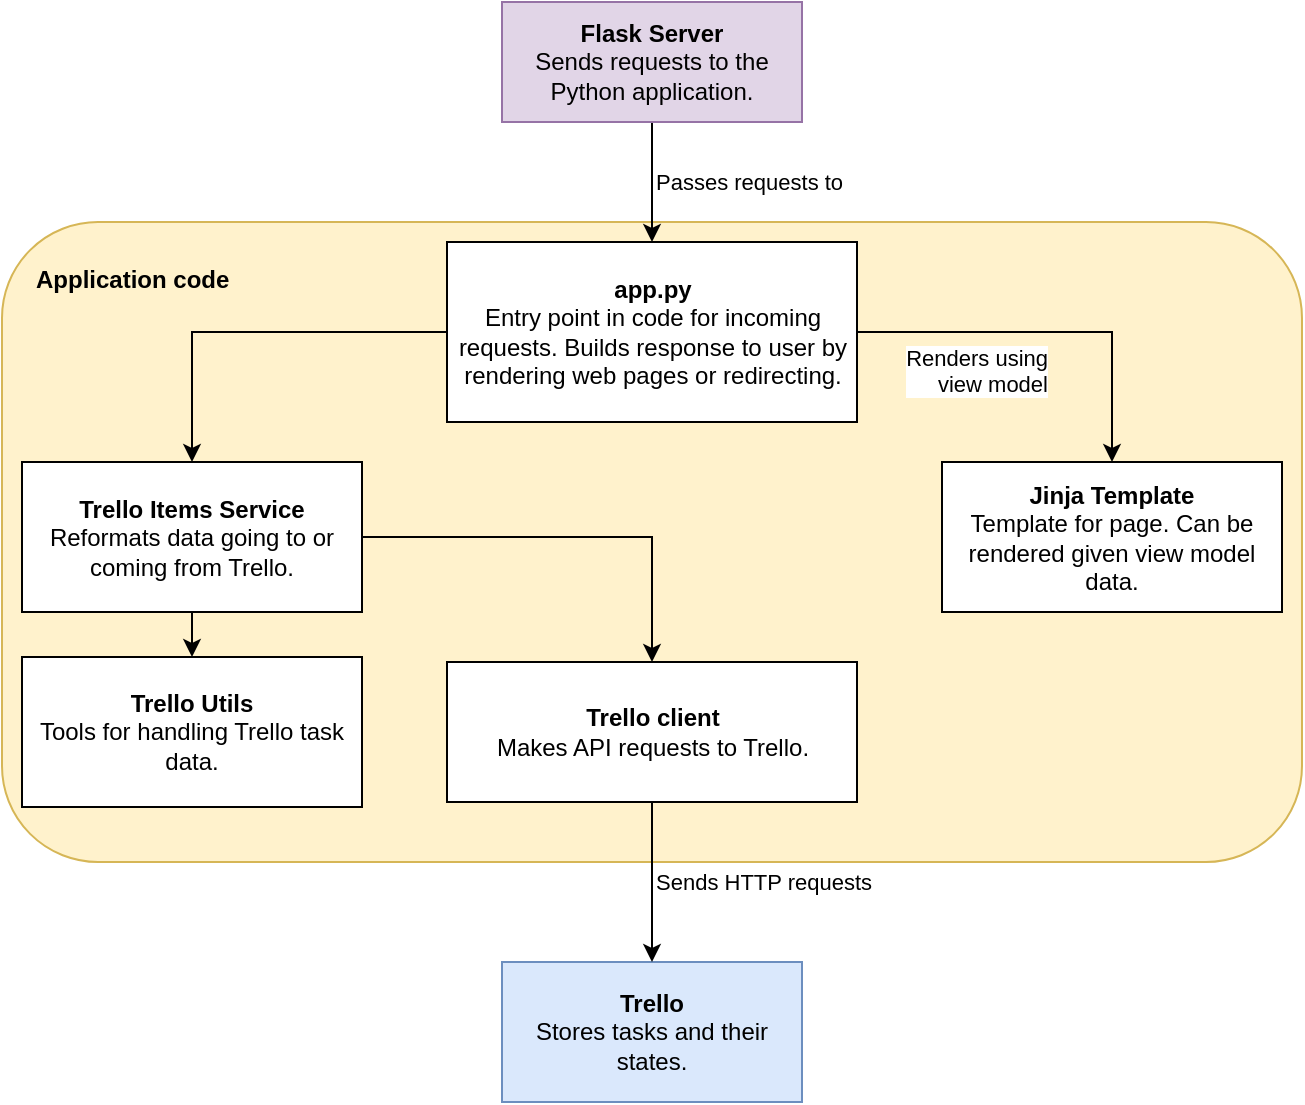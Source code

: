 <mxfile version="24.6.4" type="device">
  <diagram name="Page-1" id="0PycMk9thyyUhH5SyRL8">
    <mxGraphModel dx="1050" dy="618" grid="1" gridSize="10" guides="1" tooltips="1" connect="1" arrows="1" fold="1" page="1" pageScale="1" pageWidth="850" pageHeight="1100" math="0" shadow="0">
      <root>
        <mxCell id="0" />
        <mxCell id="1" parent="0" />
        <mxCell id="aFKmT2xun2jeYw1U3Rap-22" value="&lt;b&gt;Application code&lt;/b&gt;" style="rounded=1;whiteSpace=wrap;html=1;labelBackgroundColor=none;fillColor=#fff2cc;align=left;verticalAlign=top;spacingTop=15;spacingLeft=15;strokeColor=#d6b656;" parent="1" vertex="1">
          <mxGeometry x="100" y="110" width="650" height="320" as="geometry" />
        </mxCell>
        <mxCell id="aFKmT2xun2jeYw1U3Rap-10" value="&lt;div&gt;&lt;b&gt;Trello&lt;/b&gt;&lt;/div&gt;&lt;div&gt;Stores tasks and their states.&lt;/div&gt;" style="rounded=0;whiteSpace=wrap;html=1;fillColor=#dae8fc;strokeColor=#6c8ebf;" parent="1" vertex="1">
          <mxGeometry x="350" y="480" width="150" height="70" as="geometry" />
        </mxCell>
        <mxCell id="Rni_juSJ_0mf1MY1BiSX-20" value="Passes requests to" style="edgeStyle=orthogonalEdgeStyle;rounded=0;orthogonalLoop=1;jettySize=auto;html=1;exitX=0.5;exitY=1;exitDx=0;exitDy=0;labelPosition=right;verticalLabelPosition=middle;align=left;verticalAlign=middle;" edge="1" parent="1" source="aFKmT2xun2jeYw1U3Rap-13" target="Rni_juSJ_0mf1MY1BiSX-1">
          <mxGeometry relative="1" as="geometry" />
        </mxCell>
        <mxCell id="aFKmT2xun2jeYw1U3Rap-13" value="&lt;b&gt;Flask Server&lt;/b&gt;&lt;div&gt;Sends requests to the Python application.&lt;/div&gt;" style="rounded=0;whiteSpace=wrap;html=1;fillColor=#e1d5e7;strokeColor=#9673a6;" parent="1" vertex="1">
          <mxGeometry x="350" width="150" height="60" as="geometry" />
        </mxCell>
        <mxCell id="Rni_juSJ_0mf1MY1BiSX-3" value="Renders using&lt;div&gt;view model&lt;/div&gt;" style="edgeStyle=orthogonalEdgeStyle;rounded=0;orthogonalLoop=1;jettySize=auto;html=1;entryX=0.5;entryY=0;entryDx=0;entryDy=0;labelPosition=left;verticalLabelPosition=bottom;align=right;verticalAlign=top;" edge="1" parent="1" source="Rni_juSJ_0mf1MY1BiSX-1" target="Rni_juSJ_0mf1MY1BiSX-2">
          <mxGeometry relative="1" as="geometry" />
        </mxCell>
        <mxCell id="Rni_juSJ_0mf1MY1BiSX-6" value="" style="edgeStyle=orthogonalEdgeStyle;rounded=0;orthogonalLoop=1;jettySize=auto;html=1;entryX=0.5;entryY=0;entryDx=0;entryDy=0;labelPosition=right;verticalLabelPosition=bottom;align=left;verticalAlign=top;" edge="1" parent="1" source="Rni_juSJ_0mf1MY1BiSX-1" target="Rni_juSJ_0mf1MY1BiSX-4">
          <mxGeometry relative="1" as="geometry" />
        </mxCell>
        <mxCell id="Rni_juSJ_0mf1MY1BiSX-1" value="&lt;div&gt;&lt;b&gt;app.py&lt;/b&gt;&lt;/div&gt;&lt;div&gt;Entry point in code for incoming requests. Builds response to user by rendering web pages or redirecting.&lt;/div&gt;" style="rounded=0;whiteSpace=wrap;html=1;" vertex="1" parent="1">
          <mxGeometry x="322.5" y="120" width="205" height="90" as="geometry" />
        </mxCell>
        <mxCell id="Rni_juSJ_0mf1MY1BiSX-2" value="&lt;div&gt;&lt;span style=&quot;background-color: initial;&quot;&gt;&lt;b&gt;Jinja Template&lt;/b&gt;&lt;/span&gt;&lt;/div&gt;&lt;div&gt;Template for page. Can be rendered given view model data.&lt;/div&gt;" style="rounded=0;whiteSpace=wrap;html=1;" vertex="1" parent="1">
          <mxGeometry x="570" y="230" width="170" height="75" as="geometry" />
        </mxCell>
        <mxCell id="Rni_juSJ_0mf1MY1BiSX-13" style="edgeStyle=orthogonalEdgeStyle;rounded=0;orthogonalLoop=1;jettySize=auto;html=1;entryX=0.5;entryY=0;entryDx=0;entryDy=0;" edge="1" parent="1" source="Rni_juSJ_0mf1MY1BiSX-4" target="Rni_juSJ_0mf1MY1BiSX-12">
          <mxGeometry relative="1" as="geometry" />
        </mxCell>
        <mxCell id="Rni_juSJ_0mf1MY1BiSX-18" style="edgeStyle=orthogonalEdgeStyle;rounded=0;orthogonalLoop=1;jettySize=auto;html=1;entryX=0.5;entryY=0;entryDx=0;entryDy=0;" edge="1" parent="1" source="Rni_juSJ_0mf1MY1BiSX-4" target="Rni_juSJ_0mf1MY1BiSX-5">
          <mxGeometry relative="1" as="geometry" />
        </mxCell>
        <mxCell id="Rni_juSJ_0mf1MY1BiSX-4" value="&lt;div&gt;&lt;span style=&quot;background-color: initial;&quot;&gt;&lt;b&gt;Trello Items Service&lt;/b&gt;&lt;/span&gt;&lt;/div&gt;&lt;div&gt;Reformats data going to or coming from Trello.&lt;/div&gt;" style="rounded=0;whiteSpace=wrap;html=1;" vertex="1" parent="1">
          <mxGeometry x="110" y="230" width="170" height="75" as="geometry" />
        </mxCell>
        <mxCell id="Rni_juSJ_0mf1MY1BiSX-21" value="Sends HTTP requests" style="edgeStyle=orthogonalEdgeStyle;rounded=0;orthogonalLoop=1;jettySize=auto;html=1;entryX=0.5;entryY=0;entryDx=0;entryDy=0;labelPosition=right;verticalLabelPosition=middle;align=left;verticalAlign=middle;" edge="1" parent="1" source="Rni_juSJ_0mf1MY1BiSX-5" target="aFKmT2xun2jeYw1U3Rap-10">
          <mxGeometry relative="1" as="geometry" />
        </mxCell>
        <mxCell id="Rni_juSJ_0mf1MY1BiSX-5" value="&lt;b&gt;Trello client&lt;/b&gt;&lt;div&gt;Makes API requests to Trello.&lt;/div&gt;" style="rounded=0;whiteSpace=wrap;html=1;" vertex="1" parent="1">
          <mxGeometry x="322.5" y="330" width="205" height="70" as="geometry" />
        </mxCell>
        <mxCell id="Rni_juSJ_0mf1MY1BiSX-12" value="&lt;b&gt;Trello Utils&lt;/b&gt;&lt;div&gt;Tools for handling Trello task data.&lt;/div&gt;" style="rounded=0;whiteSpace=wrap;html=1;" vertex="1" parent="1">
          <mxGeometry x="110" y="327.5" width="170" height="75" as="geometry" />
        </mxCell>
      </root>
    </mxGraphModel>
  </diagram>
</mxfile>
